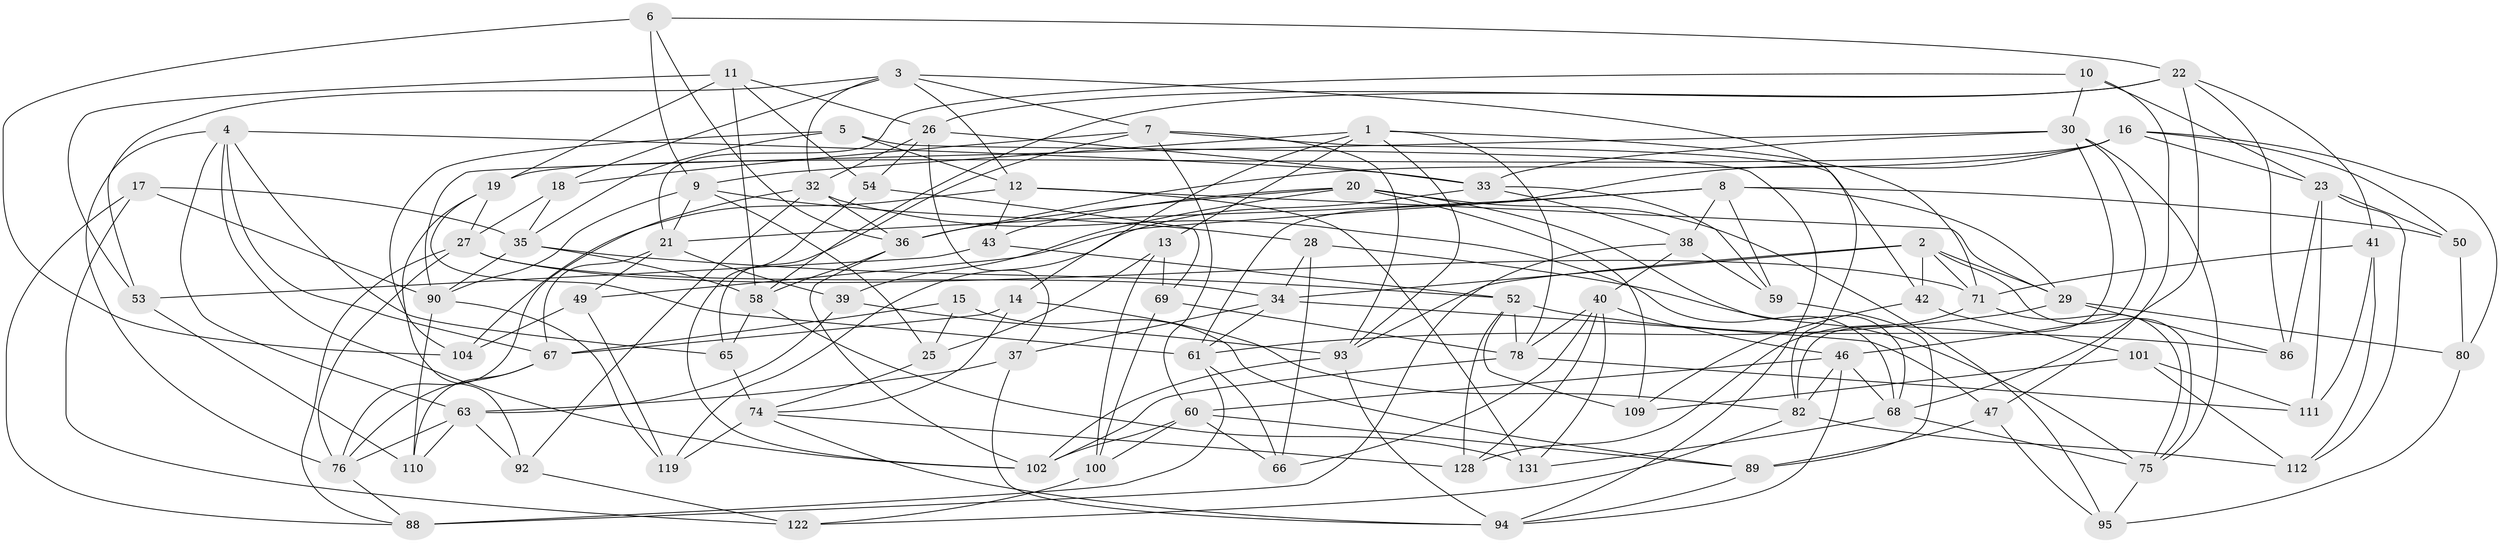// Generated by graph-tools (version 1.1) at 2025/24/03/03/25 07:24:24]
// undirected, 85 vertices, 213 edges
graph export_dot {
graph [start="1"]
  node [color=gray90,style=filled];
  1 [super="+127"];
  2 [super="+77"];
  3 [super="+24"];
  4 [super="+31"];
  5;
  6;
  7 [super="+45"];
  8 [super="+98"];
  9 [super="+106"];
  10;
  11 [super="+97"];
  12 [super="+44"];
  13;
  14;
  15;
  16 [super="+125"];
  17;
  18;
  19 [super="+72"];
  20 [super="+62"];
  21 [super="+81"];
  22 [super="+70"];
  23 [super="+114"];
  25;
  26 [super="+57"];
  27 [super="+56"];
  28;
  29 [super="+48"];
  30 [super="+79"];
  32 [super="+124"];
  33 [super="+115"];
  34 [super="+55"];
  35 [super="+123"];
  36 [super="+51"];
  37;
  38 [super="+120"];
  39;
  40 [super="+126"];
  41;
  42;
  43;
  46 [super="+84"];
  47;
  49;
  50;
  52 [super="+73"];
  53;
  54;
  58 [super="+103"];
  59;
  60 [super="+87"];
  61 [super="+116"];
  63 [super="+64"];
  65;
  66;
  67 [super="+130"];
  68 [super="+96"];
  69;
  71 [super="+113"];
  74 [super="+83"];
  75 [super="+105"];
  76 [super="+99"];
  78 [super="+85"];
  80;
  82 [super="+91"];
  86;
  88 [super="+129"];
  89 [super="+118"];
  90 [super="+107"];
  92;
  93 [super="+117"];
  94 [super="+121"];
  95;
  100;
  101;
  102 [super="+108"];
  104;
  109;
  110;
  111;
  112;
  119;
  122;
  128;
  131;
  1 -- 71;
  1 -- 14;
  1 -- 93;
  1 -- 13;
  1 -- 78;
  1 -- 9;
  2 -- 42;
  2 -- 34;
  2 -- 93;
  2 -- 29;
  2 -- 75;
  2 -- 71;
  3 -- 7;
  3 -- 53;
  3 -- 82;
  3 -- 32;
  3 -- 18;
  3 -- 12;
  4 -- 65;
  4 -- 33;
  4 -- 63;
  4 -- 76;
  4 -- 67;
  4 -- 102;
  5 -- 35;
  5 -- 104;
  5 -- 94;
  5 -- 12;
  6 -- 36;
  6 -- 104;
  6 -- 9;
  6 -- 22;
  7 -- 60;
  7 -- 18;
  7 -- 65;
  7 -- 42;
  7 -- 93;
  8 -- 38;
  8 -- 59;
  8 -- 21;
  8 -- 49;
  8 -- 50;
  8 -- 29;
  9 -- 28;
  9 -- 25;
  9 -- 21;
  9 -- 90;
  10 -- 21;
  10 -- 23;
  10 -- 30;
  10 -- 47;
  11 -- 19 [weight=2];
  11 -- 54;
  11 -- 53;
  11 -- 58;
  11 -- 26;
  12 -- 131;
  12 -- 29;
  12 -- 104;
  12 -- 43;
  13 -- 69;
  13 -- 25;
  13 -- 100;
  14 -- 67;
  14 -- 82;
  14 -- 74;
  15 -- 89 [weight=2];
  15 -- 25;
  15 -- 67;
  16 -- 36;
  16 -- 50;
  16 -- 80;
  16 -- 61;
  16 -- 23;
  16 -- 19;
  17 -- 122;
  17 -- 90;
  17 -- 35;
  17 -- 88;
  18 -- 27;
  18 -- 35;
  19 -- 27;
  19 -- 92;
  19 -- 61;
  20 -- 43;
  20 -- 36;
  20 -- 109;
  20 -- 68;
  20 -- 95;
  20 -- 39;
  21 -- 49;
  21 -- 67;
  21 -- 39;
  22 -- 86;
  22 -- 41;
  22 -- 68;
  22 -- 26;
  22 -- 58;
  23 -- 50;
  23 -- 86;
  23 -- 111;
  23 -- 112;
  25 -- 74;
  26 -- 32;
  26 -- 33;
  26 -- 37;
  26 -- 54;
  27 -- 88;
  27 -- 34;
  27 -- 71;
  27 -- 76;
  28 -- 34;
  28 -- 66;
  28 -- 75;
  29 -- 80;
  29 -- 86;
  29 -- 61;
  30 -- 33;
  30 -- 46;
  30 -- 82;
  30 -- 75;
  30 -- 90;
  32 -- 92;
  32 -- 36;
  32 -- 68;
  32 -- 76;
  33 -- 119;
  33 -- 38;
  33 -- 59;
  34 -- 61;
  34 -- 37;
  34 -- 47;
  35 -- 58;
  35 -- 52;
  35 -- 90;
  36 -- 58;
  36 -- 102;
  37 -- 63;
  37 -- 94;
  38 -- 88 [weight=2];
  38 -- 59;
  38 -- 40;
  39 -- 93;
  39 -- 63;
  40 -- 128;
  40 -- 66;
  40 -- 131;
  40 -- 46;
  40 -- 78;
  41 -- 71;
  41 -- 112;
  41 -- 111;
  42 -- 109;
  42 -- 101;
  43 -- 53;
  43 -- 52;
  46 -- 94;
  46 -- 68;
  46 -- 82;
  46 -- 60;
  47 -- 95;
  47 -- 89;
  49 -- 119;
  49 -- 104;
  50 -- 80;
  52 -- 86;
  52 -- 109;
  52 -- 78;
  52 -- 128;
  53 -- 110;
  54 -- 69;
  54 -- 102;
  58 -- 131;
  58 -- 65;
  59 -- 89;
  60 -- 102;
  60 -- 66;
  60 -- 100;
  60 -- 89;
  61 -- 88;
  61 -- 66;
  63 -- 110;
  63 -- 92;
  63 -- 76;
  65 -- 74;
  67 -- 110;
  67 -- 76;
  68 -- 131;
  68 -- 75;
  69 -- 100;
  69 -- 78;
  71 -- 75;
  71 -- 128;
  74 -- 94;
  74 -- 128;
  74 -- 119;
  75 -- 95;
  76 -- 88;
  78 -- 111;
  78 -- 102;
  80 -- 95;
  82 -- 112;
  82 -- 122;
  89 -- 94;
  90 -- 110;
  90 -- 119;
  92 -- 122;
  93 -- 94;
  93 -- 102;
  100 -- 122;
  101 -- 109;
  101 -- 112;
  101 -- 111;
}
